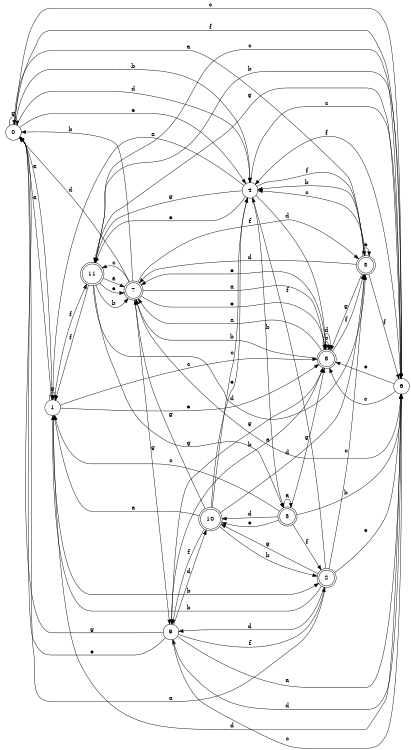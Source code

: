 digraph n10_4 {
__start0 [label="" shape="none"];

rankdir=LR;
size="8,5";

s0 [style="filled", color="black", fillcolor="white" shape="circle", label="0"];
s1 [style="filled", color="black", fillcolor="white" shape="circle", label="1"];
s2 [style="rounded,filled", color="black", fillcolor="white" shape="doublecircle", label="2"];
s3 [style="rounded,filled", color="black", fillcolor="white" shape="doublecircle", label="3"];
s4 [style="filled", color="black", fillcolor="white" shape="circle", label="4"];
s5 [style="rounded,filled", color="black", fillcolor="white" shape="doublecircle", label="5"];
s6 [style="filled", color="black", fillcolor="white" shape="circle", label="6"];
s7 [style="rounded,filled", color="black", fillcolor="white" shape="doublecircle", label="7"];
s8 [style="rounded,filled", color="black", fillcolor="white" shape="doublecircle", label="8"];
s9 [style="filled", color="black", fillcolor="white" shape="circle", label="9"];
s10 [style="rounded,filled", color="black", fillcolor="white" shape="doublecircle", label="10"];
s11 [style="rounded,filled", color="black", fillcolor="white" shape="doublecircle", label="11"];
s0 -> s1 [label="a"];
s0 -> s4 [label="b"];
s0 -> s6 [label="c"];
s0 -> s4 [label="d"];
s0 -> s4 [label="e"];
s0 -> s6 [label="f"];
s0 -> s0 [label="g"];
s1 -> s0 [label="a"];
s1 -> s2 [label="b"];
s1 -> s8 [label="c"];
s1 -> s6 [label="d"];
s1 -> s8 [label="e"];
s1 -> s11 [label="f"];
s1 -> s1 [label="g"];
s2 -> s0 [label="a"];
s2 -> s1 [label="b"];
s2 -> s3 [label="c"];
s2 -> s9 [label="d"];
s2 -> s6 [label="e"];
s2 -> s4 [label="f"];
s2 -> s10 [label="g"];
s3 -> s0 [label="a"];
s3 -> s4 [label="b"];
s3 -> s4 [label="c"];
s3 -> s7 [label="d"];
s3 -> s3 [label="e"];
s3 -> s6 [label="f"];
s3 -> s8 [label="g"];
s4 -> s1 [label="a"];
s4 -> s5 [label="b"];
s4 -> s6 [label="c"];
s4 -> s8 [label="d"];
s4 -> s11 [label="e"];
s4 -> s3 [label="f"];
s4 -> s11 [label="g"];
s5 -> s5 [label="a"];
s5 -> s6 [label="b"];
s5 -> s1 [label="c"];
s5 -> s10 [label="d"];
s5 -> s10 [label="e"];
s5 -> s2 [label="f"];
s5 -> s8 [label="g"];
s6 -> s7 [label="a"];
s6 -> s11 [label="b"];
s6 -> s8 [label="c"];
s6 -> s9 [label="d"];
s6 -> s8 [label="e"];
s6 -> s4 [label="f"];
s6 -> s11 [label="g"];
s7 -> s8 [label="a"];
s7 -> s0 [label="b"];
s7 -> s11 [label="c"];
s7 -> s0 [label="d"];
s7 -> s8 [label="e"];
s7 -> s3 [label="f"];
s7 -> s9 [label="g"];
s8 -> s7 [label="a"];
s8 -> s7 [label="b"];
s8 -> s8 [label="c"];
s8 -> s8 [label="d"];
s8 -> s7 [label="e"];
s8 -> s3 [label="f"];
s8 -> s9 [label="g"];
s9 -> s6 [label="a"];
s9 -> s8 [label="b"];
s9 -> s6 [label="c"];
s9 -> s10 [label="d"];
s9 -> s0 [label="e"];
s9 -> s2 [label="f"];
s9 -> s0 [label="g"];
s10 -> s1 [label="a"];
s10 -> s2 [label="b"];
s10 -> s4 [label="c"];
s10 -> s3 [label="d"];
s10 -> s4 [label="e"];
s10 -> s9 [label="f"];
s10 -> s7 [label="g"];
s11 -> s7 [label="a"];
s11 -> s7 [label="b"];
s11 -> s6 [label="c"];
s11 -> s3 [label="d"];
s11 -> s7 [label="e"];
s11 -> s1 [label="f"];
s11 -> s5 [label="g"];

}
